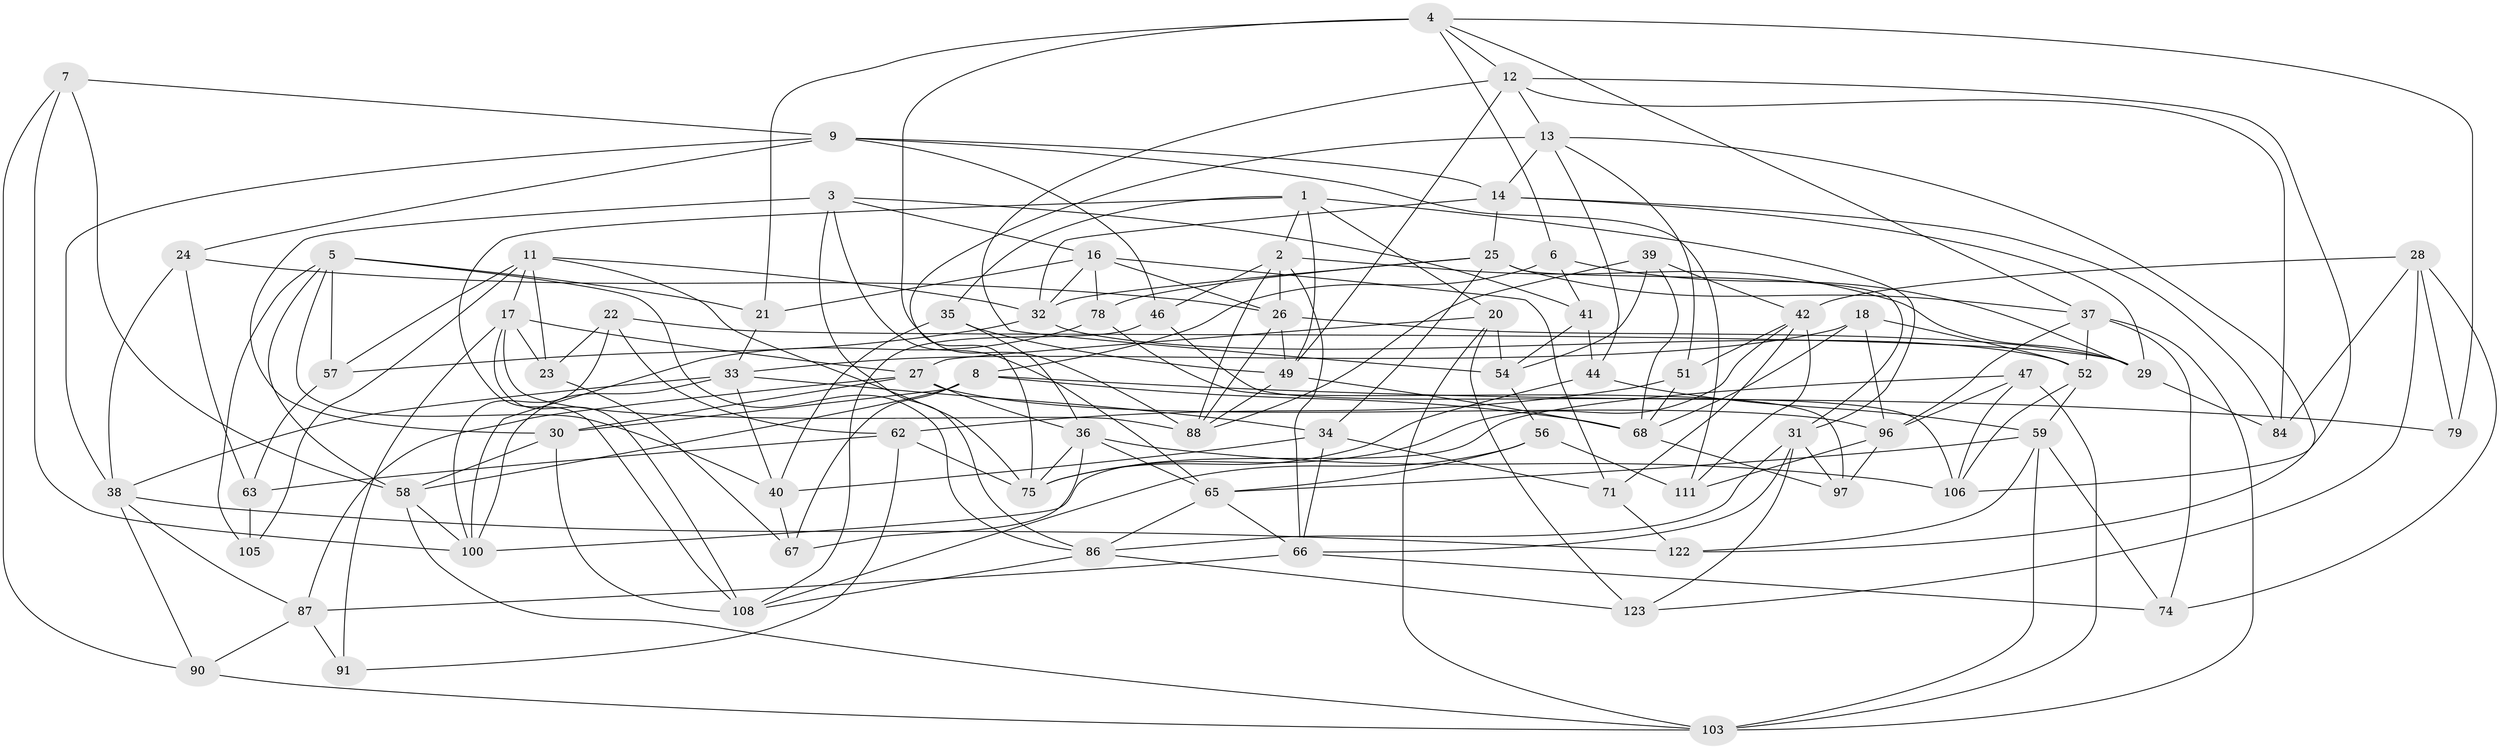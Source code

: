 // original degree distribution, {4: 1.0}
// Generated by graph-tools (version 1.1) at 2025/42/03/06/25 10:42:21]
// undirected, 77 vertices, 194 edges
graph export_dot {
graph [start="1"]
  node [color=gray90,style=filled];
  1 [super="+45"];
  2 [super="+15"];
  3 [super="+19"];
  4 [super="+121"];
  5 [super="+53"];
  6;
  7;
  8 [super="+61"];
  9 [super="+10"];
  11 [super="+69"];
  12 [super="+101"];
  13 [super="+120"];
  14 [super="+89"];
  16 [super="+113"];
  17 [super="+102"];
  18;
  20 [super="+55"];
  21;
  22;
  23;
  24;
  25 [super="+110"];
  26 [super="+83"];
  27 [super="+85"];
  28 [super="+99"];
  29 [super="+50"];
  30 [super="+80"];
  31 [super="+77"];
  32 [super="+95"];
  33 [super="+43"];
  34 [super="+93"];
  35;
  36 [super="+94"];
  37 [super="+70"];
  38 [super="+64"];
  39;
  40 [super="+60"];
  41;
  42 [super="+48"];
  44;
  46;
  47;
  49 [super="+116"];
  51;
  52 [super="+114"];
  54 [super="+104"];
  56;
  57;
  58 [super="+72"];
  59 [super="+92"];
  62 [super="+73"];
  63 [super="+76"];
  65 [super="+124"];
  66 [super="+81"];
  67;
  68 [super="+82"];
  71;
  74;
  75 [super="+115"];
  78;
  79;
  84;
  86 [super="+118"];
  87 [super="+98"];
  88 [super="+112"];
  90;
  91;
  96 [super="+117"];
  97;
  100 [super="+107"];
  103 [super="+109"];
  105;
  106 [super="+119"];
  108 [super="+125"];
  111;
  122;
  123;
  1 -- 35;
  1 -- 2;
  1 -- 108;
  1 -- 31;
  1 -- 49;
  1 -- 20;
  2 -- 66;
  2 -- 26;
  2 -- 46;
  2 -- 29;
  2 -- 88;
  3 -- 30 [weight=2];
  3 -- 86;
  3 -- 65;
  3 -- 41;
  3 -- 16;
  4 -- 21;
  4 -- 79;
  4 -- 12;
  4 -- 88;
  4 -- 6;
  4 -- 37;
  5 -- 21;
  5 -- 57;
  5 -- 105;
  5 -- 58;
  5 -- 40;
  5 -- 86;
  6 -- 8;
  6 -- 41;
  6 -- 29;
  7 -- 9;
  7 -- 90;
  7 -- 100;
  7 -- 58;
  8 -- 67;
  8 -- 58;
  8 -- 68;
  8 -- 30;
  8 -- 79;
  9 -- 38;
  9 -- 14;
  9 -- 24;
  9 -- 46;
  9 -- 111;
  11 -- 17;
  11 -- 23;
  11 -- 57;
  11 -- 32;
  11 -- 105;
  11 -- 75;
  12 -- 54;
  12 -- 84;
  12 -- 49;
  12 -- 106;
  12 -- 13;
  13 -- 122;
  13 -- 14;
  13 -- 51;
  13 -- 44;
  13 -- 75;
  14 -- 84;
  14 -- 25;
  14 -- 32;
  14 -- 29;
  16 -- 78;
  16 -- 26;
  16 -- 32;
  16 -- 21;
  16 -- 71;
  17 -- 88;
  17 -- 23;
  17 -- 91;
  17 -- 27;
  17 -- 108;
  18 -- 68;
  18 -- 96;
  18 -- 52;
  18 -- 33;
  20 -- 123;
  20 -- 103;
  20 -- 54 [weight=2];
  20 -- 27;
  21 -- 33;
  22 -- 23;
  22 -- 29;
  22 -- 62;
  22 -- 100;
  23 -- 67;
  24 -- 26;
  24 -- 63;
  24 -- 38;
  25 -- 78;
  25 -- 37;
  25 -- 32;
  25 -- 34;
  25 -- 31;
  26 -- 29;
  26 -- 49;
  26 -- 88;
  27 -- 36;
  27 -- 87;
  27 -- 96;
  27 -- 30;
  28 -- 42;
  28 -- 79 [weight=2];
  28 -- 123;
  28 -- 74;
  28 -- 84;
  29 -- 84;
  30 -- 58;
  30 -- 108;
  31 -- 97;
  31 -- 86;
  31 -- 66;
  31 -- 123;
  32 -- 57;
  32 -- 52;
  33 -- 34;
  33 -- 100;
  33 -- 38;
  33 -- 40;
  34 -- 40 [weight=2];
  34 -- 66;
  34 -- 71;
  35 -- 49;
  35 -- 36;
  35 -- 40;
  36 -- 67;
  36 -- 75;
  36 -- 106;
  36 -- 65;
  37 -- 96;
  37 -- 74;
  37 -- 52;
  37 -- 103;
  38 -- 90;
  38 -- 122;
  38 -- 87;
  39 -- 42;
  39 -- 54;
  39 -- 68;
  39 -- 88;
  40 -- 67;
  41 -- 44;
  41 -- 54;
  42 -- 75;
  42 -- 51;
  42 -- 71;
  42 -- 111;
  44 -- 75;
  44 -- 59;
  46 -- 108;
  46 -- 106;
  47 -- 106;
  47 -- 103;
  47 -- 96;
  47 -- 100;
  49 -- 88;
  49 -- 68;
  51 -- 62;
  51 -- 68;
  52 -- 59;
  52 -- 106 [weight=2];
  54 -- 56;
  56 -- 108;
  56 -- 111;
  56 -- 65;
  57 -- 63;
  58 -- 100;
  58 -- 103;
  59 -- 122;
  59 -- 74;
  59 -- 103;
  59 -- 65;
  62 -- 91;
  62 -- 63 [weight=2];
  62 -- 75;
  63 -- 105 [weight=2];
  65 -- 66;
  65 -- 86;
  66 -- 74;
  66 -- 87;
  68 -- 97;
  71 -- 122;
  78 -- 97;
  78 -- 100;
  86 -- 108;
  86 -- 123;
  87 -- 91 [weight=2];
  87 -- 90;
  90 -- 103;
  96 -- 97;
  96 -- 111;
}
